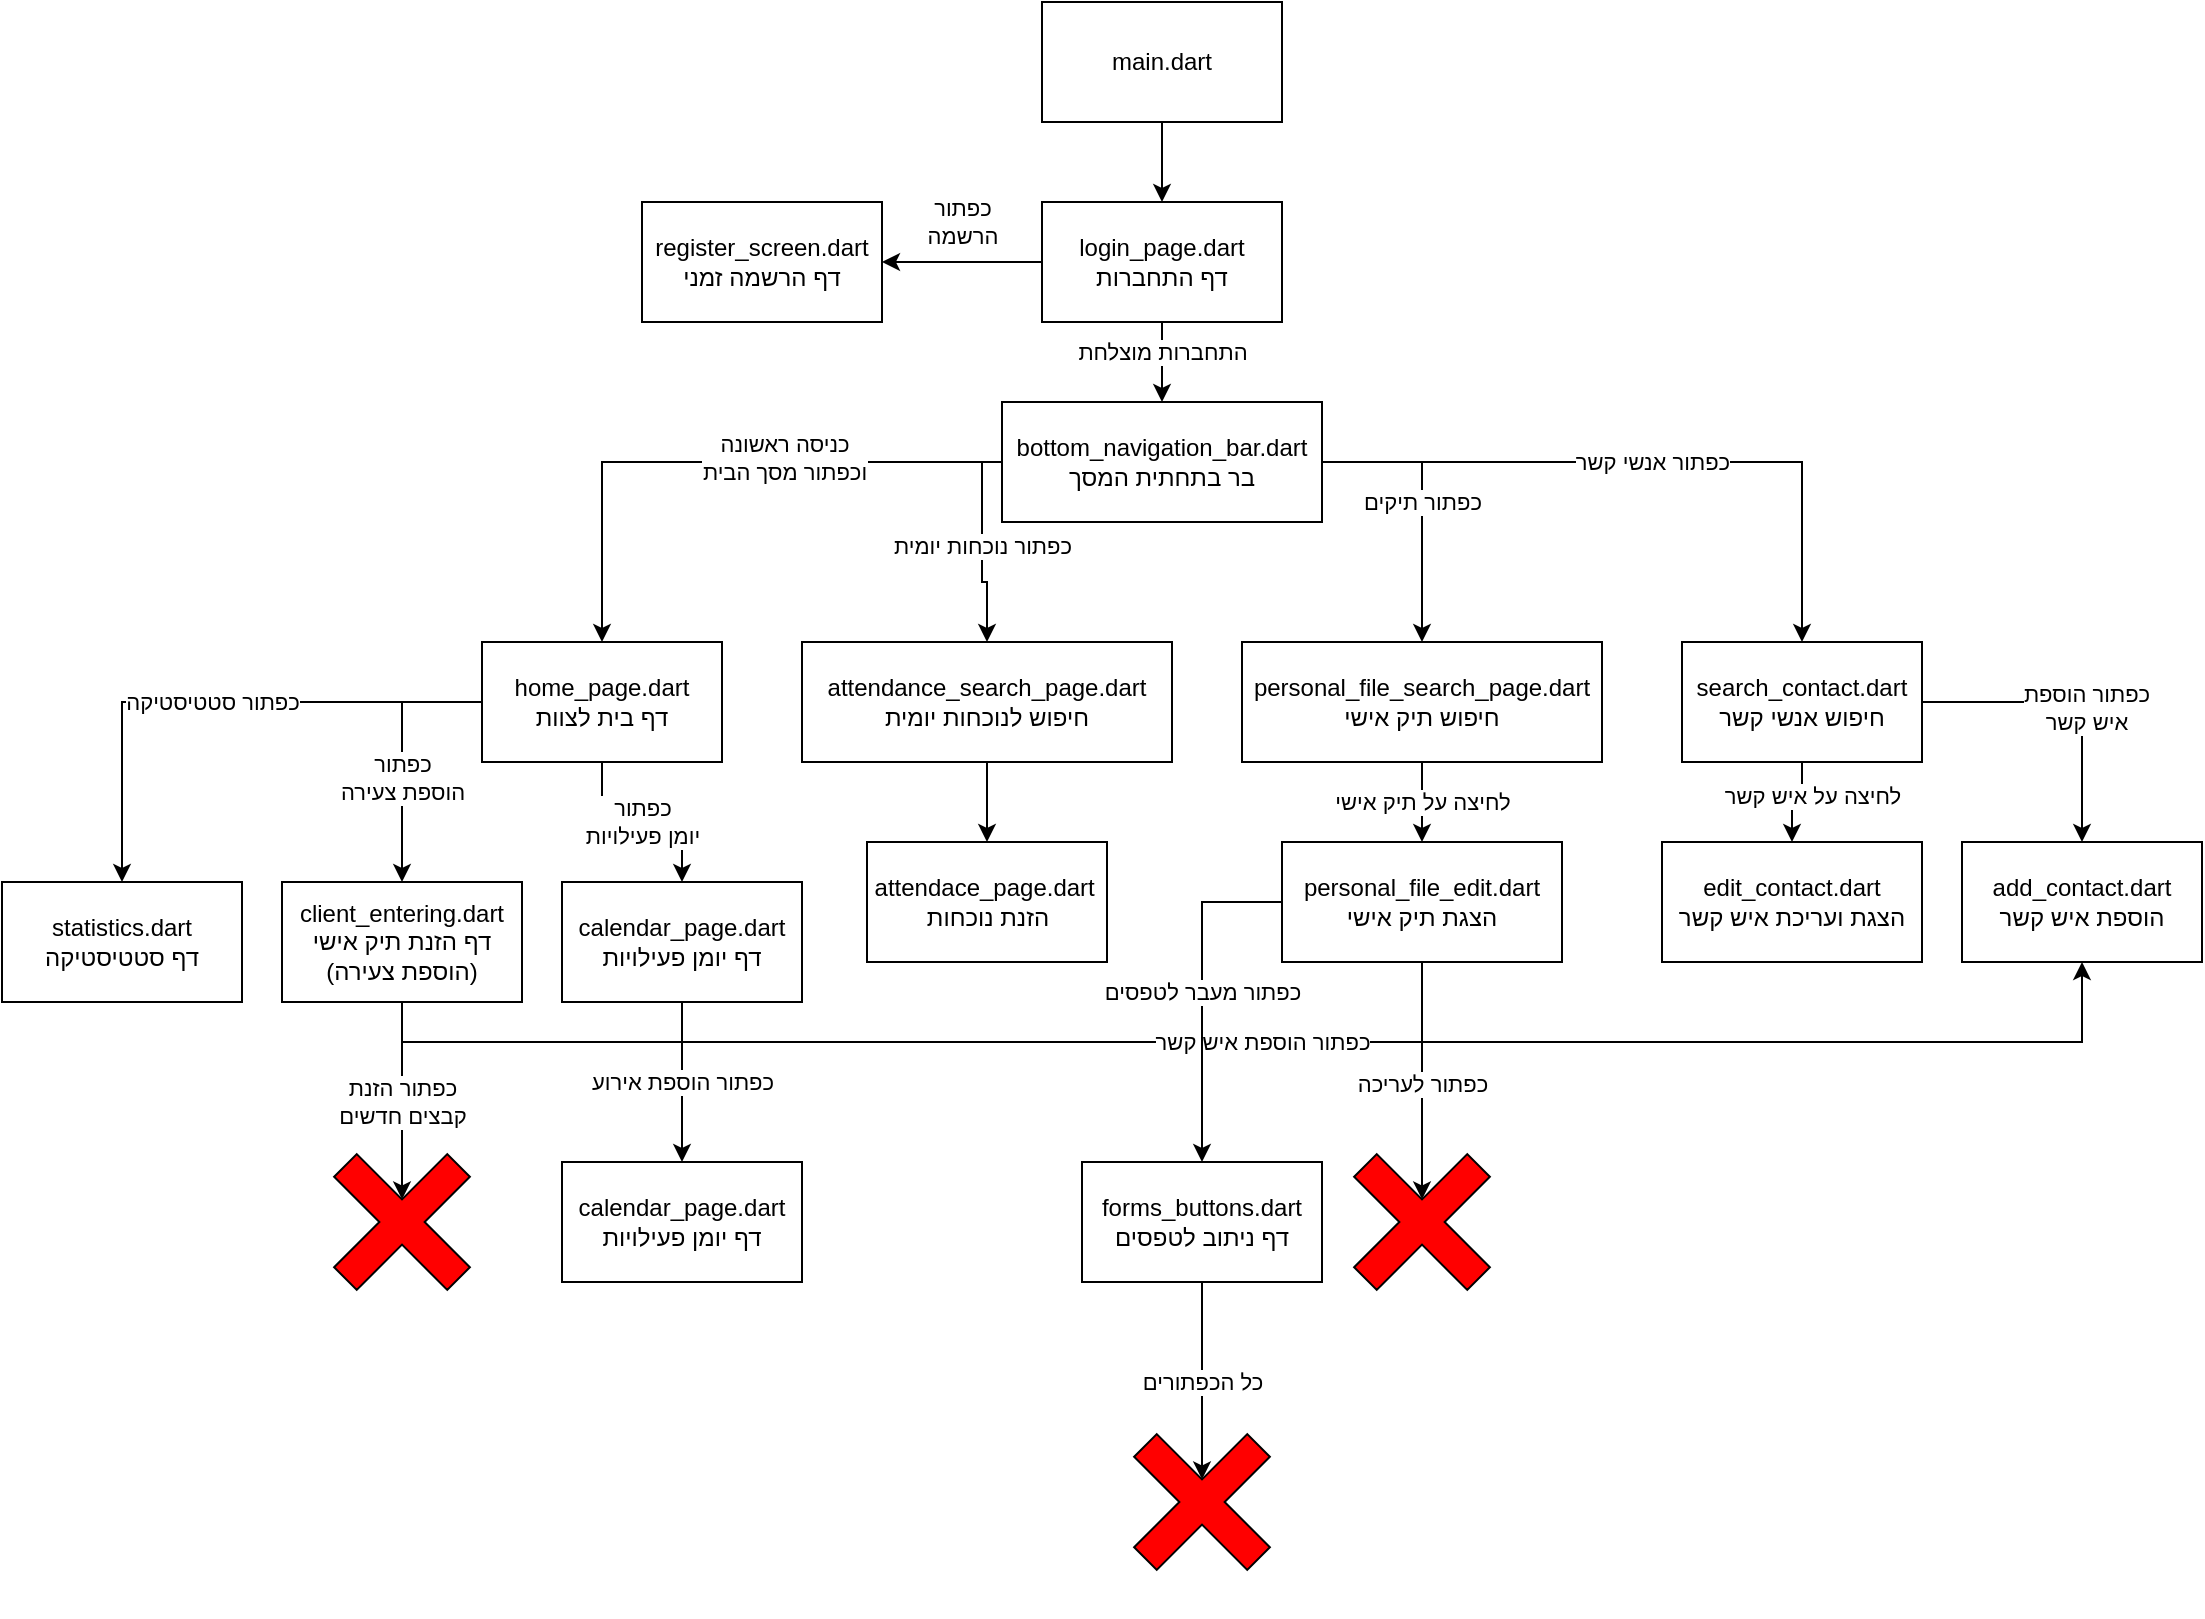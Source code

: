 <mxfile version="17.4.6" type="device"><diagram id="FkuLjUymHCwp3ZuMJvwH" name="Page-1"><mxGraphModel dx="1963" dy="759" grid="1" gridSize="10" guides="1" tooltips="1" connect="1" arrows="1" fold="1" page="1" pageScale="1" pageWidth="850" pageHeight="1100" math="0" shadow="0"><root><mxCell id="0"/><mxCell id="1" parent="0"/><mxCell id="19d4ZQeHHuj9F0xXO2-E-3" value="" style="edgeStyle=orthogonalEdgeStyle;rounded=0;orthogonalLoop=1;jettySize=auto;html=1;" edge="1" parent="1" source="19d4ZQeHHuj9F0xXO2-E-1" target="19d4ZQeHHuj9F0xXO2-E-2"><mxGeometry relative="1" as="geometry"/></mxCell><mxCell id="19d4ZQeHHuj9F0xXO2-E-1" value="main.dart" style="rounded=0;whiteSpace=wrap;html=1;" vertex="1" parent="1"><mxGeometry x="360" y="60" width="120" height="60" as="geometry"/></mxCell><mxCell id="19d4ZQeHHuj9F0xXO2-E-5" value="כפתור&lt;br&gt;הרשמה" style="edgeStyle=orthogonalEdgeStyle;rounded=0;orthogonalLoop=1;jettySize=auto;html=1;" edge="1" parent="1" source="19d4ZQeHHuj9F0xXO2-E-2" target="19d4ZQeHHuj9F0xXO2-E-4"><mxGeometry y="-20" relative="1" as="geometry"><mxPoint as="offset"/></mxGeometry></mxCell><mxCell id="19d4ZQeHHuj9F0xXO2-E-7" value="" style="edgeStyle=orthogonalEdgeStyle;rounded=0;orthogonalLoop=1;jettySize=auto;html=1;" edge="1" parent="1" source="19d4ZQeHHuj9F0xXO2-E-2" target="19d4ZQeHHuj9F0xXO2-E-6"><mxGeometry relative="1" as="geometry"/></mxCell><mxCell id="19d4ZQeHHuj9F0xXO2-E-11" value="התחברות מוצלחת" style="edgeLabel;html=1;align=center;verticalAlign=middle;resizable=0;points=[];" vertex="1" connectable="0" parent="19d4ZQeHHuj9F0xXO2-E-7"><mxGeometry x="-0.25" relative="1" as="geometry"><mxPoint as="offset"/></mxGeometry></mxCell><mxCell id="19d4ZQeHHuj9F0xXO2-E-2" value="login_page.dart&lt;br&gt;דף התחברות" style="rounded=0;whiteSpace=wrap;html=1;" vertex="1" parent="1"><mxGeometry x="360" y="160" width="120" height="60" as="geometry"/></mxCell><mxCell id="19d4ZQeHHuj9F0xXO2-E-4" value="register_screen.dart&lt;br&gt;דף הרשמה זמני" style="rounded=0;whiteSpace=wrap;html=1;" vertex="1" parent="1"><mxGeometry x="160" y="160" width="120" height="60" as="geometry"/></mxCell><mxCell id="19d4ZQeHHuj9F0xXO2-E-9" value="" style="edgeStyle=orthogonalEdgeStyle;rounded=0;orthogonalLoop=1;jettySize=auto;html=1;" edge="1" parent="1" source="19d4ZQeHHuj9F0xXO2-E-6" target="19d4ZQeHHuj9F0xXO2-E-8"><mxGeometry relative="1" as="geometry"/></mxCell><mxCell id="19d4ZQeHHuj9F0xXO2-E-10" value="כניסה ראשונה&lt;br&gt;וכפתור מסך הבית" style="edgeLabel;html=1;align=center;verticalAlign=middle;resizable=0;points=[];" vertex="1" connectable="0" parent="19d4ZQeHHuj9F0xXO2-E-9"><mxGeometry x="-0.25" y="-2" relative="1" as="geometry"><mxPoint as="offset"/></mxGeometry></mxCell><mxCell id="19d4ZQeHHuj9F0xXO2-E-13" value="כפתור אנשי קשר" style="edgeStyle=orthogonalEdgeStyle;rounded=0;orthogonalLoop=1;jettySize=auto;html=1;exitX=1;exitY=0.5;exitDx=0;exitDy=0;" edge="1" parent="1" source="19d4ZQeHHuj9F0xXO2-E-6" target="19d4ZQeHHuj9F0xXO2-E-12"><mxGeometry relative="1" as="geometry"/></mxCell><mxCell id="19d4ZQeHHuj9F0xXO2-E-15" value="כפתור תיקים" style="edgeStyle=orthogonalEdgeStyle;rounded=0;orthogonalLoop=1;jettySize=auto;html=1;exitX=1;exitY=0.5;exitDx=0;exitDy=0;entryX=0.5;entryY=0;entryDx=0;entryDy=0;" edge="1" parent="1" source="19d4ZQeHHuj9F0xXO2-E-6" target="19d4ZQeHHuj9F0xXO2-E-14"><mxGeometry relative="1" as="geometry"/></mxCell><mxCell id="19d4ZQeHHuj9F0xXO2-E-17" value="כפתור נוכחות יומית" style="edgeStyle=orthogonalEdgeStyle;rounded=0;orthogonalLoop=1;jettySize=auto;html=1;exitX=0;exitY=0.5;exitDx=0;exitDy=0;entryX=0.5;entryY=0;entryDx=0;entryDy=0;" edge="1" parent="1" source="19d4ZQeHHuj9F0xXO2-E-6" target="19d4ZQeHHuj9F0xXO2-E-16"><mxGeometry relative="1" as="geometry"><Array as="points"><mxPoint x="330" y="290"/><mxPoint x="330" y="350"/><mxPoint x="332" y="350"/></Array></mxGeometry></mxCell><mxCell id="19d4ZQeHHuj9F0xXO2-E-6" value="bottom_navigation_bar.dart&lt;br&gt;בר בתחתית המסך" style="whiteSpace=wrap;html=1;rounded=0;" vertex="1" parent="1"><mxGeometry x="340" y="260" width="160" height="60" as="geometry"/></mxCell><mxCell id="19d4ZQeHHuj9F0xXO2-E-19" value="כפתור סטטיסטיקה" style="edgeStyle=orthogonalEdgeStyle;rounded=0;orthogonalLoop=1;jettySize=auto;html=1;exitX=0;exitY=0.5;exitDx=0;exitDy=0;" edge="1" parent="1" source="19d4ZQeHHuj9F0xXO2-E-8" target="19d4ZQeHHuj9F0xXO2-E-18"><mxGeometry relative="1" as="geometry"/></mxCell><mxCell id="19d4ZQeHHuj9F0xXO2-E-21" value="" style="edgeStyle=orthogonalEdgeStyle;rounded=0;orthogonalLoop=1;jettySize=auto;html=1;exitX=0;exitY=0.5;exitDx=0;exitDy=0;" edge="1" parent="1" source="19d4ZQeHHuj9F0xXO2-E-8" target="19d4ZQeHHuj9F0xXO2-E-20"><mxGeometry relative="1" as="geometry"/></mxCell><mxCell id="19d4ZQeHHuj9F0xXO2-E-22" value="כפתור&lt;br&gt;הוספת צעירה" style="edgeLabel;html=1;align=center;verticalAlign=middle;resizable=0;points=[];" vertex="1" connectable="0" parent="19d4ZQeHHuj9F0xXO2-E-21"><mxGeometry x="-0.108" y="-1" relative="1" as="geometry"><mxPoint x="1" y="20" as="offset"/></mxGeometry></mxCell><mxCell id="19d4ZQeHHuj9F0xXO2-E-24" value="כפתור&lt;br&gt;יומן פעילויות" style="edgeStyle=orthogonalEdgeStyle;rounded=0;orthogonalLoop=1;jettySize=auto;html=1;exitX=0.5;exitY=1;exitDx=0;exitDy=0;entryX=0.5;entryY=0;entryDx=0;entryDy=0;" edge="1" parent="1" source="19d4ZQeHHuj9F0xXO2-E-8" target="19d4ZQeHHuj9F0xXO2-E-23"><mxGeometry relative="1" as="geometry"/></mxCell><mxCell id="19d4ZQeHHuj9F0xXO2-E-8" value="home_page.dart&lt;br&gt;דף בית לצוות" style="whiteSpace=wrap;html=1;rounded=0;" vertex="1" parent="1"><mxGeometry x="80" y="380" width="120" height="60" as="geometry"/></mxCell><mxCell id="19d4ZQeHHuj9F0xXO2-E-27" value="" style="edgeStyle=orthogonalEdgeStyle;rounded=0;orthogonalLoop=1;jettySize=auto;html=1;" edge="1" parent="1" source="19d4ZQeHHuj9F0xXO2-E-12" target="19d4ZQeHHuj9F0xXO2-E-25"><mxGeometry relative="1" as="geometry"/></mxCell><mxCell id="19d4ZQeHHuj9F0xXO2-E-28" value="לחיצה על איש קשר" style="edgeLabel;html=1;align=center;verticalAlign=middle;resizable=0;points=[];" vertex="1" connectable="0" parent="19d4ZQeHHuj9F0xXO2-E-27"><mxGeometry x="-0.275" y="5" relative="1" as="geometry"><mxPoint as="offset"/></mxGeometry></mxCell><mxCell id="19d4ZQeHHuj9F0xXO2-E-29" style="edgeStyle=orthogonalEdgeStyle;rounded=0;orthogonalLoop=1;jettySize=auto;html=1;exitX=1;exitY=0.5;exitDx=0;exitDy=0;entryX=0.5;entryY=0;entryDx=0;entryDy=0;" edge="1" parent="1" source="19d4ZQeHHuj9F0xXO2-E-12" target="19d4ZQeHHuj9F0xXO2-E-26"><mxGeometry relative="1" as="geometry"/></mxCell><mxCell id="19d4ZQeHHuj9F0xXO2-E-30" value="כפתור הוספת&lt;br&gt;איש קשר" style="edgeLabel;html=1;align=center;verticalAlign=middle;resizable=0;points=[];" vertex="1" connectable="0" parent="19d4ZQeHHuj9F0xXO2-E-29"><mxGeometry x="0.103" y="2" relative="1" as="geometry"><mxPoint as="offset"/></mxGeometry></mxCell><mxCell id="19d4ZQeHHuj9F0xXO2-E-12" value="search_contact.dart&lt;br&gt;חיפוש אנשי קשר" style="whiteSpace=wrap;html=1;rounded=0;" vertex="1" parent="1"><mxGeometry x="680" y="380" width="120" height="60" as="geometry"/></mxCell><mxCell id="19d4ZQeHHuj9F0xXO2-E-38" value="לחיצה על תיק אישי" style="edgeStyle=orthogonalEdgeStyle;rounded=0;orthogonalLoop=1;jettySize=auto;html=1;" edge="1" parent="1" source="19d4ZQeHHuj9F0xXO2-E-14" target="19d4ZQeHHuj9F0xXO2-E-37"><mxGeometry relative="1" as="geometry"/></mxCell><mxCell id="19d4ZQeHHuj9F0xXO2-E-14" value="personal_file_search_page.dart&lt;br&gt;חיפוש תיק אישי" style="rounded=0;whiteSpace=wrap;html=1;" vertex="1" parent="1"><mxGeometry x="460" y="380" width="180" height="60" as="geometry"/></mxCell><mxCell id="19d4ZQeHHuj9F0xXO2-E-47" value="" style="edgeStyle=orthogonalEdgeStyle;rounded=0;orthogonalLoop=1;jettySize=auto;html=1;" edge="1" parent="1" source="19d4ZQeHHuj9F0xXO2-E-16" target="19d4ZQeHHuj9F0xXO2-E-46"><mxGeometry relative="1" as="geometry"/></mxCell><mxCell id="19d4ZQeHHuj9F0xXO2-E-16" value="attendance_search_page.dart&lt;br&gt;חיפוש לנוכחות יומית" style="rounded=0;whiteSpace=wrap;html=1;" vertex="1" parent="1"><mxGeometry x="240" y="380" width="185" height="60" as="geometry"/></mxCell><mxCell id="19d4ZQeHHuj9F0xXO2-E-18" value="statistics.dart&lt;br&gt;דף סטטיסטיקה" style="rounded=0;whiteSpace=wrap;html=1;" vertex="1" parent="1"><mxGeometry x="-160" y="500" width="120" height="60" as="geometry"/></mxCell><mxCell id="19d4ZQeHHuj9F0xXO2-E-31" value="כפתור הוספת איש קשר" style="edgeStyle=orthogonalEdgeStyle;rounded=0;orthogonalLoop=1;jettySize=auto;html=1;exitX=0.5;exitY=1;exitDx=0;exitDy=0;entryX=0.5;entryY=1;entryDx=0;entryDy=0;" edge="1" parent="1" source="19d4ZQeHHuj9F0xXO2-E-20" target="19d4ZQeHHuj9F0xXO2-E-26"><mxGeometry relative="1" as="geometry"/></mxCell><mxCell id="19d4ZQeHHuj9F0xXO2-E-34" value="כפתור הזנת&lt;br&gt;קבצים חדשים" style="edgeStyle=orthogonalEdgeStyle;rounded=0;orthogonalLoop=1;jettySize=auto;html=1;exitX=0.5;exitY=1;exitDx=0;exitDy=0;entryX=0;entryY=0;entryDx=48;entryDy=32;entryPerimeter=0;" edge="1" parent="1" source="19d4ZQeHHuj9F0xXO2-E-20" target="19d4ZQeHHuj9F0xXO2-E-33"><mxGeometry relative="1" as="geometry"/></mxCell><mxCell id="19d4ZQeHHuj9F0xXO2-E-20" value="client_entering.dart&lt;br&gt;דף הזנת תיק אישי&lt;br&gt;(הוספת צעירה)" style="rounded=0;whiteSpace=wrap;html=1;" vertex="1" parent="1"><mxGeometry x="-20" y="500" width="120" height="60" as="geometry"/></mxCell><mxCell id="19d4ZQeHHuj9F0xXO2-E-36" value="כפתור הוספת אירוע" style="edgeStyle=orthogonalEdgeStyle;rounded=0;orthogonalLoop=1;jettySize=auto;html=1;exitX=0.5;exitY=1;exitDx=0;exitDy=0;" edge="1" parent="1" source="19d4ZQeHHuj9F0xXO2-E-23" target="19d4ZQeHHuj9F0xXO2-E-35"><mxGeometry relative="1" as="geometry"/></mxCell><mxCell id="19d4ZQeHHuj9F0xXO2-E-23" value="calendar_page.dart&lt;br&gt;דף יומן פעילויות" style="rounded=0;whiteSpace=wrap;html=1;" vertex="1" parent="1"><mxGeometry x="120" y="500" width="120" height="60" as="geometry"/></mxCell><mxCell id="19d4ZQeHHuj9F0xXO2-E-25" value="edit_contact.dart&lt;br&gt;הצגת ועריכת איש קשר" style="rounded=0;whiteSpace=wrap;html=1;" vertex="1" parent="1"><mxGeometry x="670" y="480" width="130" height="60" as="geometry"/></mxCell><mxCell id="19d4ZQeHHuj9F0xXO2-E-26" value="add_contact.dart&lt;br&gt;הוספת איש קשר" style="rounded=0;whiteSpace=wrap;html=1;" vertex="1" parent="1"><mxGeometry x="820" y="480" width="120" height="60" as="geometry"/></mxCell><mxCell id="19d4ZQeHHuj9F0xXO2-E-33" value="" style="shape=cross;whiteSpace=wrap;html=1;rotation=-45;fillColor=#FF0000;" vertex="1" parent="1"><mxGeometry y="630" width="80" height="80" as="geometry"/></mxCell><mxCell id="19d4ZQeHHuj9F0xXO2-E-35" value="calendar_page.dart&lt;br&gt;דף יומן פעילויות" style="rounded=0;whiteSpace=wrap;html=1;" vertex="1" parent="1"><mxGeometry x="120" y="640" width="120" height="60" as="geometry"/></mxCell><mxCell id="19d4ZQeHHuj9F0xXO2-E-40" value="כפתור לעריכה" style="edgeStyle=orthogonalEdgeStyle;rounded=0;orthogonalLoop=1;jettySize=auto;html=1;entryX=0;entryY=0;entryDx=48;entryDy=32;entryPerimeter=0;" edge="1" parent="1" source="19d4ZQeHHuj9F0xXO2-E-37" target="19d4ZQeHHuj9F0xXO2-E-39"><mxGeometry x="0.013" relative="1" as="geometry"><mxPoint y="1" as="offset"/></mxGeometry></mxCell><mxCell id="19d4ZQeHHuj9F0xXO2-E-42" value="כפתור מעבר לטפסים" style="edgeStyle=orthogonalEdgeStyle;rounded=0;orthogonalLoop=1;jettySize=auto;html=1;exitX=0;exitY=0.5;exitDx=0;exitDy=0;" edge="1" parent="1" source="19d4ZQeHHuj9F0xXO2-E-37" target="19d4ZQeHHuj9F0xXO2-E-41"><mxGeometry relative="1" as="geometry"/></mxCell><mxCell id="19d4ZQeHHuj9F0xXO2-E-37" value="personal_file_edit.dart&lt;br&gt;הצגת תיק אישי" style="whiteSpace=wrap;html=1;rounded=0;" vertex="1" parent="1"><mxGeometry x="480" y="480" width="140" height="60" as="geometry"/></mxCell><mxCell id="19d4ZQeHHuj9F0xXO2-E-39" value="" style="shape=cross;whiteSpace=wrap;html=1;rotation=-45;fillColor=#FF0000;" vertex="1" parent="1"><mxGeometry x="510" y="630" width="80" height="80" as="geometry"/></mxCell><mxCell id="19d4ZQeHHuj9F0xXO2-E-44" value="כל הכפתורים" style="edgeStyle=orthogonalEdgeStyle;rounded=0;orthogonalLoop=1;jettySize=auto;html=1;exitX=0.5;exitY=1;exitDx=0;exitDy=0;entryX=0;entryY=0;entryDx=48;entryDy=32;entryPerimeter=0;" edge="1" parent="1" source="19d4ZQeHHuj9F0xXO2-E-41" target="19d4ZQeHHuj9F0xXO2-E-43"><mxGeometry relative="1" as="geometry"/></mxCell><mxCell id="19d4ZQeHHuj9F0xXO2-E-41" value="forms_buttons.dart&lt;br&gt;דף ניתוב לטפסים" style="rounded=0;whiteSpace=wrap;html=1;" vertex="1" parent="1"><mxGeometry x="380" y="640" width="120" height="60" as="geometry"/></mxCell><mxCell id="19d4ZQeHHuj9F0xXO2-E-43" value="" style="shape=cross;whiteSpace=wrap;html=1;rotation=-45;fillColor=#FF0000;" vertex="1" parent="1"><mxGeometry x="400" y="770" width="80" height="80" as="geometry"/></mxCell><mxCell id="19d4ZQeHHuj9F0xXO2-E-46" value="attendace_page.dart&amp;nbsp;&lt;br&gt;הזנת נוכחות" style="whiteSpace=wrap;html=1;rounded=0;" vertex="1" parent="1"><mxGeometry x="272.5" y="480" width="120" height="60" as="geometry"/></mxCell></root></mxGraphModel></diagram></mxfile>